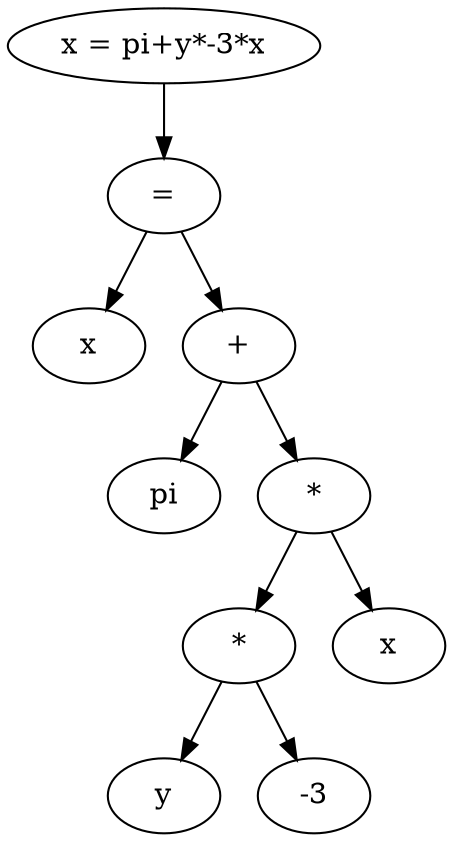 digraph{
root [label="x = pi+y*-3*x"]
root0 [label="="]
root -> root0
root00 [label="x"]
root0 -> root00
root01 [label="+"]
root0 -> root01
root010 [label="pi"]
root01 -> root010
root011 [label="*"]
root01 -> root011
root0110 [label="*"]
root011 -> root0110
root01100 [label="y"]
root0110 -> root01100
root01101 [label="-3"]
root0110 -> root01101
root0111 [label="x"]
root011 -> root0111
}

